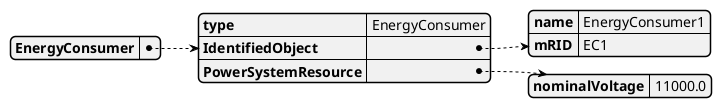 @startjson
{
  "EnergyConsumer": {
    "type": "EnergyConsumer",
    "IdentifiedObject": {
      "name": "EnergyConsumer1",
      "mRID": "EC1"
    },
    "PowerSystemResource": {
      "nominalVoltage": "11000.0"
    }
  }
}
@endjson
